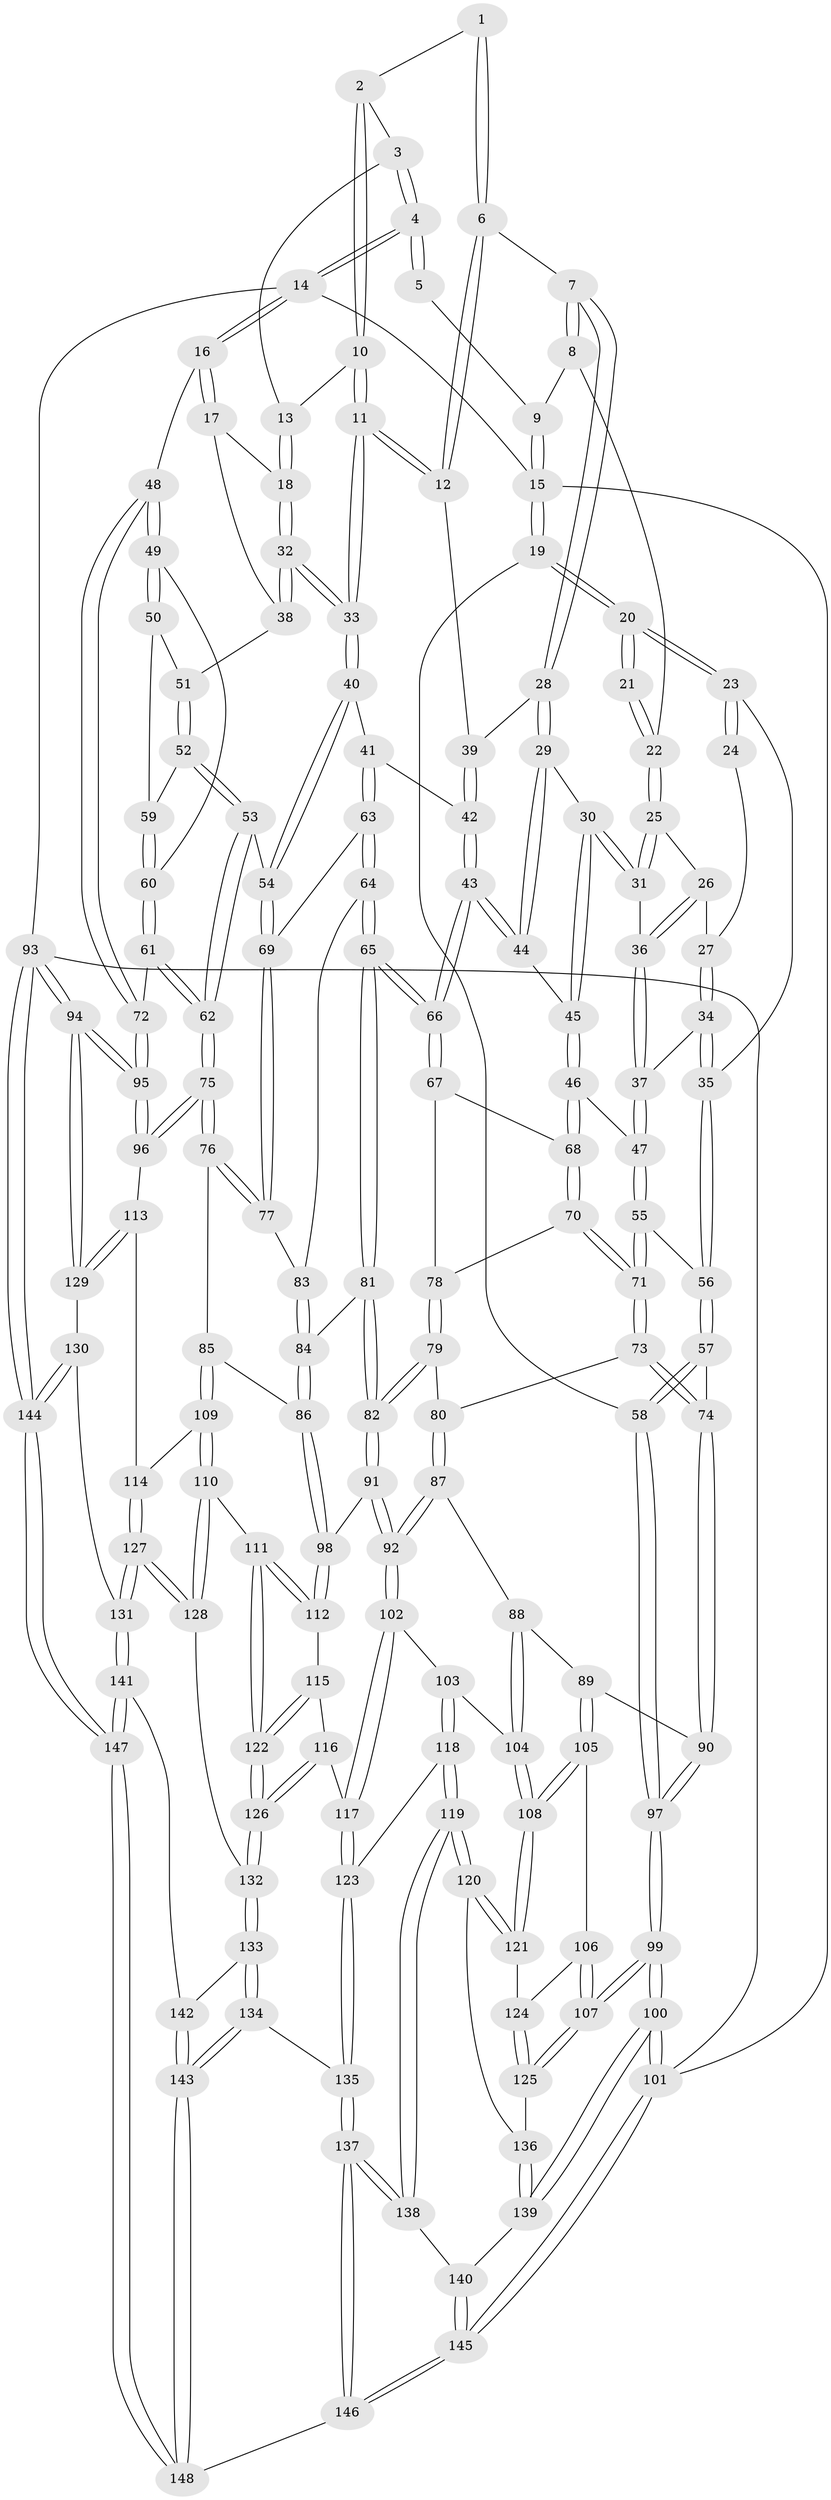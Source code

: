// Generated by graph-tools (version 1.1) at 2025/11/02/27/25 16:11:53]
// undirected, 148 vertices, 367 edges
graph export_dot {
graph [start="1"]
  node [color=gray90,style=filled];
  1 [pos="+0.54530166471281+0"];
  2 [pos="+0.7093901175413652+0.06705979466112834"];
  3 [pos="+0.993873709637652+0"];
  4 [pos="+1+0"];
  5 [pos="+0.47391074632986946+0"];
  6 [pos="+0.5500922872437664+0.14954966638884526"];
  7 [pos="+0.33286362757619364+0.06964140203215068"];
  8 [pos="+0.27047500255503965+0"];
  9 [pos="+0.27286896685035195+0"];
  10 [pos="+0.712082079582886+0.10072264068657791"];
  11 [pos="+0.6985871006849751+0.20788914203433462"];
  12 [pos="+0.5511559022613984+0.15402153982816608"];
  13 [pos="+0.8456855744323452+0.07402340431773714"];
  14 [pos="+1+0"];
  15 [pos="+0+0"];
  16 [pos="+1+0"];
  17 [pos="+0.9165194850627483+0.18825547848833143"];
  18 [pos="+0.8369995024022714+0.13616667907225305"];
  19 [pos="+0+0.2117065714080023"];
  20 [pos="+0+0.19229930174272192"];
  21 [pos="+0.10999645886915159+0.03651650546061279"];
  22 [pos="+0.181584516722811+0"];
  23 [pos="+0+0.2109757480018415"];
  24 [pos="+0.09696952846138779+0.12601758428022686"];
  25 [pos="+0.17624708819135676+0.10499360817413286"];
  26 [pos="+0.15211269944128933+0.1682199227670392"];
  27 [pos="+0.10171401965884569+0.16708667677760286"];
  28 [pos="+0.3385595509482821+0.17883651974609274"];
  29 [pos="+0.33477279569548835+0.19022550067588284"];
  30 [pos="+0.3284189569167042+0.19222092131341126"];
  31 [pos="+0.24528429837414578+0.19115725531404543"];
  32 [pos="+0.7131035267882231+0.21320162296446607"];
  33 [pos="+0.7052596315788371+0.21620577889121664"];
  34 [pos="+0.021007178052782162+0.2104225016885812"];
  35 [pos="+0+0.21553259912723127"];
  36 [pos="+0.1695703555488117+0.22900229568562128"];
  37 [pos="+0.16858514881435888+0.23183544370538078"];
  38 [pos="+0.9020093362727414+0.2303701288724073"];
  39 [pos="+0.5396848166053192+0.16587468361692295"];
  40 [pos="+0.7092514443106945+0.2768425364458624"];
  41 [pos="+0.5143337013531293+0.3160080335051432"];
  42 [pos="+0.48776689697314773+0.2917162870661299"];
  43 [pos="+0.39138803855567056+0.30807081334001707"];
  44 [pos="+0.38286625715892375+0.29617876507583357"];
  45 [pos="+0.2062358677911326+0.3124720060385993"];
  46 [pos="+0.195643892509722+0.318539466798397"];
  47 [pos="+0.17564457548864623+0.31535128770078164"];
  48 [pos="+1+0.2776843556932321"];
  49 [pos="+1+0.28577014442588866"];
  50 [pos="+1+0.2815307962739777"];
  51 [pos="+0.9022396610715406+0.2340767264689818"];
  52 [pos="+0.890870034405078+0.288487623845854"];
  53 [pos="+0.7240002453626576+0.30097866752022534"];
  54 [pos="+0.7145771239745404+0.2920614858994501"];
  55 [pos="+0.16205126470994596+0.324277296530884"];
  56 [pos="+0.14080764152183542+0.3336847842100648"];
  57 [pos="+0.10300128599019631+0.3813675929750013"];
  58 [pos="+0+0.25108959022143307"];
  59 [pos="+0.9010003124206084+0.30628154827117204"];
  60 [pos="+0.9082729306892728+0.34994333186690735"];
  61 [pos="+0.9034944987606479+0.4129330807489922"];
  62 [pos="+0.8275968896869217+0.503988321885978"];
  63 [pos="+0.5292390350121259+0.35557683020904673"];
  64 [pos="+0.5017304360073932+0.4244609911423267"];
  65 [pos="+0.3800375431974777+0.47070851802384006"];
  66 [pos="+0.3630970981281791+0.40171233244031984"];
  67 [pos="+0.2761979348413281+0.3810956183376092"];
  68 [pos="+0.24569570991997616+0.36575135374510065"];
  69 [pos="+0.6169376507782516+0.3976229540436749"];
  70 [pos="+0.2135851529387095+0.43011660515290423"];
  71 [pos="+0.2018810225922234+0.43565791214163707"];
  72 [pos="+1+0.36104546918695696"];
  73 [pos="+0.17620696363878693+0.47400822118473734"];
  74 [pos="+0.09408089203082465+0.48747905077980225"];
  75 [pos="+0.8252085346052587+0.5248834759199724"];
  76 [pos="+0.713286162489475+0.5314806996183873"];
  77 [pos="+0.6151061463502334+0.44587924622904074"];
  78 [pos="+0.24083962618662552+0.43747496447915385"];
  79 [pos="+0.26711360747865753+0.48833094278682887"];
  80 [pos="+0.2255798727478092+0.49386130643544024"];
  81 [pos="+0.37984086783471616+0.4718702043544741"];
  82 [pos="+0.3665042984524931+0.5064139063562348"];
  83 [pos="+0.5625304976206522+0.4697256942010232"];
  84 [pos="+0.5455091746913828+0.5118597680358852"];
  85 [pos="+0.6120288724579874+0.6034571457922101"];
  86 [pos="+0.5533223706621967+0.5745835489412843"];
  87 [pos="+0.21787915624710832+0.5340206410696622"];
  88 [pos="+0.1285199148685402+0.5778706644941087"];
  89 [pos="+0.06170857306034637+0.535510831822373"];
  90 [pos="+0.06079057215032166+0.5343418257290089"];
  91 [pos="+0.3682481599686438+0.5514854251094341"];
  92 [pos="+0.2790757370069244+0.6299746060021958"];
  93 [pos="+1+1"];
  94 [pos="+1+0.9269582117488514"];
  95 [pos="+1+0.609249766304909"];
  96 [pos="+0.8471019241043847+0.5589949059768528"];
  97 [pos="+0+0.5337396501669478"];
  98 [pos="+0.43833558910792336+0.6091382484513156"];
  99 [pos="+0+0.7608319764018868"];
  100 [pos="+0+1"];
  101 [pos="+0+1"];
  102 [pos="+0.27216190528384077+0.63857576928772"];
  103 [pos="+0.20437300955332494+0.6331779118701804"];
  104 [pos="+0.18665287615990991+0.6312603900131547"];
  105 [pos="+0.0668614132409225+0.6589133392322207"];
  106 [pos="+0.0242579620404432+0.7086930216468076"];
  107 [pos="+0+0.7538645268925789"];
  108 [pos="+0.12962683125876662+0.7237143406360855"];
  109 [pos="+0.6121126784122168+0.6255995200794293"];
  110 [pos="+0.5612891658456649+0.7248424507496111"];
  111 [pos="+0.5518952563579261+0.7225629320496146"];
  112 [pos="+0.4421551383003686+0.6277389638582722"];
  113 [pos="+0.8278150209422912+0.6543021669946485"];
  114 [pos="+0.6958945290593345+0.7010336574926339"];
  115 [pos="+0.42924691441852075+0.6702097788776316"];
  116 [pos="+0.3570413095167092+0.7164251185678651"];
  117 [pos="+0.2845009696680282+0.7066904711662282"];
  118 [pos="+0.1884391066697666+0.7735656804410781"];
  119 [pos="+0.16106618388384167+0.7939333707323882"];
  120 [pos="+0.14324454871613143+0.7848406588402417"];
  121 [pos="+0.12902153011754228+0.7346151741423194"];
  122 [pos="+0.43885154738510185+0.7648481703827923"];
  123 [pos="+0.2843113955383942+0.7074202079576042"];
  124 [pos="+0.06546350669118048+0.7264253480712057"];
  125 [pos="+0.03680751942878435+0.7887356121893638"];
  126 [pos="+0.42388754939684725+0.7919184090330165"];
  127 [pos="+0.6311388374223337+0.834594433315776"];
  128 [pos="+0.6137412819606085+0.8220307289684152"];
  129 [pos="+0.8500322167417517+0.7655658945514026"];
  130 [pos="+0.7715664047949925+0.8632351789264316"];
  131 [pos="+0.6518698330578162+0.8667343361464181"];
  132 [pos="+0.4144063274174398+0.8419569901977891"];
  133 [pos="+0.3994739800144986+0.8591301377230809"];
  134 [pos="+0.3855950904185499+0.8674170422885472"];
  135 [pos="+0.3380177083342026+0.8812822518076829"];
  136 [pos="+0.08667761062750272+0.8088381783334843"];
  137 [pos="+0.29505708995662294+0.9202754611591005"];
  138 [pos="+0.20671182753788198+0.8702023867995928"];
  139 [pos="+0.07804421157374301+0.8311899912668586"];
  140 [pos="+0.08977443011705552+0.9337653690237878"];
  141 [pos="+0.6313268382735266+0.9138625763490018"];
  142 [pos="+0.5200560841545606+0.9334545855491583"];
  143 [pos="+0.4744877666635459+1"];
  144 [pos="+1+1"];
  145 [pos="+0+1"];
  146 [pos="+0.2627169665651058+1"];
  147 [pos="+0.6284858629680389+1"];
  148 [pos="+0.4675587145314643+1"];
  1 -- 2;
  1 -- 6;
  1 -- 6;
  2 -- 3;
  2 -- 10;
  2 -- 10;
  3 -- 4;
  3 -- 4;
  3 -- 13;
  4 -- 5;
  4 -- 5;
  4 -- 14;
  4 -- 14;
  5 -- 9;
  6 -- 7;
  6 -- 12;
  6 -- 12;
  7 -- 8;
  7 -- 8;
  7 -- 28;
  7 -- 28;
  8 -- 9;
  8 -- 22;
  9 -- 15;
  9 -- 15;
  10 -- 11;
  10 -- 11;
  10 -- 13;
  11 -- 12;
  11 -- 12;
  11 -- 33;
  11 -- 33;
  12 -- 39;
  13 -- 18;
  13 -- 18;
  14 -- 15;
  14 -- 16;
  14 -- 16;
  14 -- 93;
  15 -- 19;
  15 -- 19;
  15 -- 101;
  16 -- 17;
  16 -- 17;
  16 -- 48;
  17 -- 18;
  17 -- 38;
  18 -- 32;
  18 -- 32;
  19 -- 20;
  19 -- 20;
  19 -- 58;
  20 -- 21;
  20 -- 21;
  20 -- 23;
  20 -- 23;
  21 -- 22;
  21 -- 22;
  22 -- 25;
  22 -- 25;
  23 -- 24;
  23 -- 24;
  23 -- 35;
  24 -- 27;
  25 -- 26;
  25 -- 31;
  25 -- 31;
  26 -- 27;
  26 -- 36;
  26 -- 36;
  27 -- 34;
  27 -- 34;
  28 -- 29;
  28 -- 29;
  28 -- 39;
  29 -- 30;
  29 -- 44;
  29 -- 44;
  30 -- 31;
  30 -- 31;
  30 -- 45;
  30 -- 45;
  31 -- 36;
  32 -- 33;
  32 -- 33;
  32 -- 38;
  32 -- 38;
  33 -- 40;
  33 -- 40;
  34 -- 35;
  34 -- 35;
  34 -- 37;
  35 -- 56;
  35 -- 56;
  36 -- 37;
  36 -- 37;
  37 -- 47;
  37 -- 47;
  38 -- 51;
  39 -- 42;
  39 -- 42;
  40 -- 41;
  40 -- 54;
  40 -- 54;
  41 -- 42;
  41 -- 63;
  41 -- 63;
  42 -- 43;
  42 -- 43;
  43 -- 44;
  43 -- 44;
  43 -- 66;
  43 -- 66;
  44 -- 45;
  45 -- 46;
  45 -- 46;
  46 -- 47;
  46 -- 68;
  46 -- 68;
  47 -- 55;
  47 -- 55;
  48 -- 49;
  48 -- 49;
  48 -- 72;
  48 -- 72;
  49 -- 50;
  49 -- 50;
  49 -- 60;
  50 -- 51;
  50 -- 59;
  51 -- 52;
  51 -- 52;
  52 -- 53;
  52 -- 53;
  52 -- 59;
  53 -- 54;
  53 -- 62;
  53 -- 62;
  54 -- 69;
  54 -- 69;
  55 -- 56;
  55 -- 71;
  55 -- 71;
  56 -- 57;
  56 -- 57;
  57 -- 58;
  57 -- 58;
  57 -- 74;
  58 -- 97;
  58 -- 97;
  59 -- 60;
  59 -- 60;
  60 -- 61;
  60 -- 61;
  61 -- 62;
  61 -- 62;
  61 -- 72;
  62 -- 75;
  62 -- 75;
  63 -- 64;
  63 -- 64;
  63 -- 69;
  64 -- 65;
  64 -- 65;
  64 -- 83;
  65 -- 66;
  65 -- 66;
  65 -- 81;
  65 -- 81;
  66 -- 67;
  66 -- 67;
  67 -- 68;
  67 -- 78;
  68 -- 70;
  68 -- 70;
  69 -- 77;
  69 -- 77;
  70 -- 71;
  70 -- 71;
  70 -- 78;
  71 -- 73;
  71 -- 73;
  72 -- 95;
  72 -- 95;
  73 -- 74;
  73 -- 74;
  73 -- 80;
  74 -- 90;
  74 -- 90;
  75 -- 76;
  75 -- 76;
  75 -- 96;
  75 -- 96;
  76 -- 77;
  76 -- 77;
  76 -- 85;
  77 -- 83;
  78 -- 79;
  78 -- 79;
  79 -- 80;
  79 -- 82;
  79 -- 82;
  80 -- 87;
  80 -- 87;
  81 -- 82;
  81 -- 82;
  81 -- 84;
  82 -- 91;
  82 -- 91;
  83 -- 84;
  83 -- 84;
  84 -- 86;
  84 -- 86;
  85 -- 86;
  85 -- 109;
  85 -- 109;
  86 -- 98;
  86 -- 98;
  87 -- 88;
  87 -- 92;
  87 -- 92;
  88 -- 89;
  88 -- 104;
  88 -- 104;
  89 -- 90;
  89 -- 105;
  89 -- 105;
  90 -- 97;
  90 -- 97;
  91 -- 92;
  91 -- 92;
  91 -- 98;
  92 -- 102;
  92 -- 102;
  93 -- 94;
  93 -- 94;
  93 -- 144;
  93 -- 144;
  93 -- 101;
  94 -- 95;
  94 -- 95;
  94 -- 129;
  94 -- 129;
  95 -- 96;
  95 -- 96;
  96 -- 113;
  97 -- 99;
  97 -- 99;
  98 -- 112;
  98 -- 112;
  99 -- 100;
  99 -- 100;
  99 -- 107;
  99 -- 107;
  100 -- 101;
  100 -- 101;
  100 -- 139;
  100 -- 139;
  101 -- 145;
  101 -- 145;
  102 -- 103;
  102 -- 117;
  102 -- 117;
  103 -- 104;
  103 -- 118;
  103 -- 118;
  104 -- 108;
  104 -- 108;
  105 -- 106;
  105 -- 108;
  105 -- 108;
  106 -- 107;
  106 -- 107;
  106 -- 124;
  107 -- 125;
  107 -- 125;
  108 -- 121;
  108 -- 121;
  109 -- 110;
  109 -- 110;
  109 -- 114;
  110 -- 111;
  110 -- 128;
  110 -- 128;
  111 -- 112;
  111 -- 112;
  111 -- 122;
  111 -- 122;
  112 -- 115;
  113 -- 114;
  113 -- 129;
  113 -- 129;
  114 -- 127;
  114 -- 127;
  115 -- 116;
  115 -- 122;
  115 -- 122;
  116 -- 117;
  116 -- 126;
  116 -- 126;
  117 -- 123;
  117 -- 123;
  118 -- 119;
  118 -- 119;
  118 -- 123;
  119 -- 120;
  119 -- 120;
  119 -- 138;
  119 -- 138;
  120 -- 121;
  120 -- 121;
  120 -- 136;
  121 -- 124;
  122 -- 126;
  122 -- 126;
  123 -- 135;
  123 -- 135;
  124 -- 125;
  124 -- 125;
  125 -- 136;
  126 -- 132;
  126 -- 132;
  127 -- 128;
  127 -- 128;
  127 -- 131;
  127 -- 131;
  128 -- 132;
  129 -- 130;
  130 -- 131;
  130 -- 144;
  130 -- 144;
  131 -- 141;
  131 -- 141;
  132 -- 133;
  132 -- 133;
  133 -- 134;
  133 -- 134;
  133 -- 142;
  134 -- 135;
  134 -- 143;
  134 -- 143;
  135 -- 137;
  135 -- 137;
  136 -- 139;
  136 -- 139;
  137 -- 138;
  137 -- 138;
  137 -- 146;
  137 -- 146;
  138 -- 140;
  139 -- 140;
  140 -- 145;
  140 -- 145;
  141 -- 142;
  141 -- 147;
  141 -- 147;
  142 -- 143;
  142 -- 143;
  143 -- 148;
  143 -- 148;
  144 -- 147;
  144 -- 147;
  145 -- 146;
  145 -- 146;
  146 -- 148;
  147 -- 148;
  147 -- 148;
}

